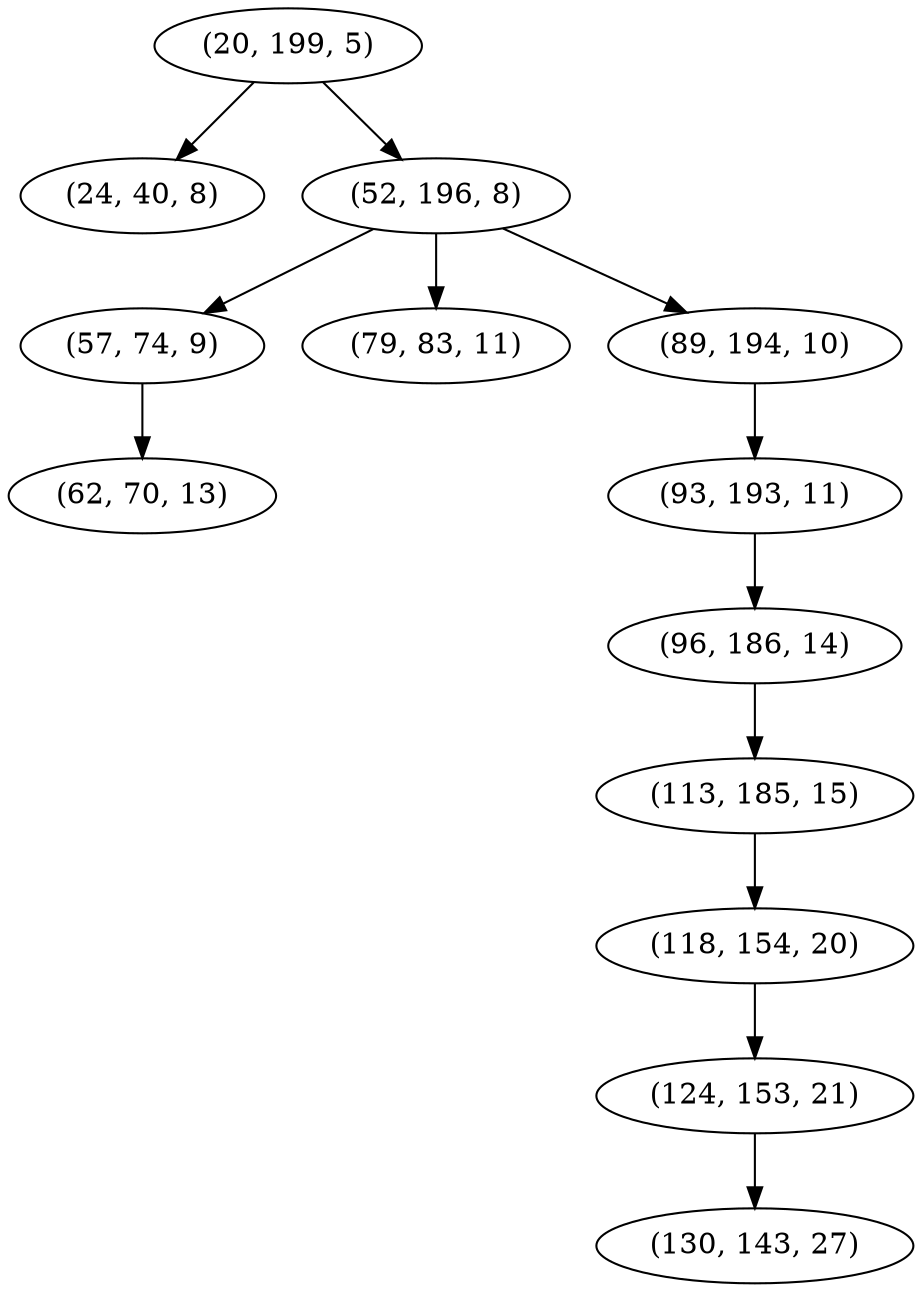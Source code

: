 digraph tree {
    "(20, 199, 5)";
    "(24, 40, 8)";
    "(52, 196, 8)";
    "(57, 74, 9)";
    "(62, 70, 13)";
    "(79, 83, 11)";
    "(89, 194, 10)";
    "(93, 193, 11)";
    "(96, 186, 14)";
    "(113, 185, 15)";
    "(118, 154, 20)";
    "(124, 153, 21)";
    "(130, 143, 27)";
    "(20, 199, 5)" -> "(24, 40, 8)";
    "(20, 199, 5)" -> "(52, 196, 8)";
    "(52, 196, 8)" -> "(57, 74, 9)";
    "(52, 196, 8)" -> "(79, 83, 11)";
    "(52, 196, 8)" -> "(89, 194, 10)";
    "(57, 74, 9)" -> "(62, 70, 13)";
    "(89, 194, 10)" -> "(93, 193, 11)";
    "(93, 193, 11)" -> "(96, 186, 14)";
    "(96, 186, 14)" -> "(113, 185, 15)";
    "(113, 185, 15)" -> "(118, 154, 20)";
    "(118, 154, 20)" -> "(124, 153, 21)";
    "(124, 153, 21)" -> "(130, 143, 27)";
}
